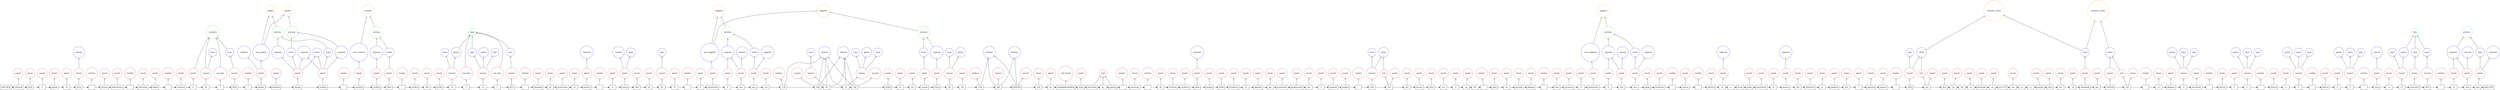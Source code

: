 digraph {
   rankdir=BT;
   edge [arrowhead=empty];

   subgraph {
      rank="source";
      edge [arrowhead=normal];
      node [shape=box];
      t0 [label="doc0_BOF"];
      t1 [label="tribunale"];
      t2 [label="civile"];
      t3 [label="e"];
      t4 [label="penale"];
      t5 [label="di"];
      t6 [label="ivrea"];
      t7 [label="\n"];
      t8 [label="sezione"];
      t9 [label="fallimentare"];
      t10 [label="\n"];
      t11 [label="fallimento"];
      t12 [label="kappa"];
      t13 [label="\n"];
      t14 [label="sentenza"];
      t15 [label="n"];
      t16 [label="40"];
      t17 [label="/"];
      t18 [label="2014"];
      t19 [label="\n"];
      t20 [label="giudice"];
      t21 [label="delegato"];
      t22 [label="simone"];
      t23 [label="michele"];
      t24 [label="\n"];
      t25 [label="curatore"];
      t26 [label="scalfaro"];
      t27 [label="fabio"];
      t28 [label="\n"];
      t29 [label="verifica"];
      t30 [label="dei"];
      t31 [label="crediti"];
      t32 [label="13"];
      t33 [label="/"];
      t34 [label="12"];
      t35 [label="/"];
      t36 [label="2011"];
      t37 [label="\n"];
      t38 [label="domanda"];
      t39 [label="di"];
      t40 [label="ammissione"];
      t41 [label="al"];
      t42 [label="passivo"];
      t43 [label="\n"];
      t44 [label="a"];
      t45 [label="norma"];
      t46 [label="dell"];
      t47 [label="art"];
      t48 [label="93"];
      t49 [label="lf"];
      t50 [label="\n"];
      t51 [label="il"];
      t52 [label="sottoscritto"];
      t53 [label="d"];
      t54 [label="oria"];
      t55 [label="luca"];
      t56 [label="con"];
      t57 [label="+39"];
      t58 [label="349"];
      t59 [label="00"];
      t60 [label="12"];
      t61 [label="158"];
      t62 [label="studio"];
      t63 [label="in"];
      t64 [label="via"];
      t65 [label="claudio"];
      t66 [label="traina"];
      t67 [label="24"];
      t68 [label="tel"];
      t69 [label="+39"];
      t70 [label="346"];
      t71 [label="8594782"];
      t72 [label="cod"];
      t73 [label="fis"];
      t74 [label="qcnpla88m04c983k"];
      t75 [label="email"];
      t76 [label="luca.doria"];
      t77 [label="@"];
      t78 [label="gmail.it"];
      t79 [label="\n"];
      t80 [label="premesso"];
      t81 [label="\n"];
      t82 [label="di"];
      t83 [label="risultare"];
      t84 [label="creditore"];
      t85 [label="della"];
      t86 [label="società"];
      t87 [label="fallita"];
      t88 [label="dichiarata"];
      t89 [label="in"];
      t90 [label="epigrafe"];
      t91 [label="per"];
      t92 [label="prestazioni"];
      t93 [label="professionali"];
      t94 [label="per"];
      t95 [label="i"];
      t96 [label="seguenti"];
      t97 [label="importi"];
      t98 [label="\n"];
      t99 [label="1923"];
      t100 [label="eur"];
      t101 [label="per"];
      t102 [label="onorari"];
      t103 [label="oltre"];
      t104 [label="iva"];
      t105 [label="e"];
      t106 [label="cp"];
      t107 [label="4%"];
      t108 [label="\n"];
      t109 [label="come"];
      t110 [label="da"];
      t111 [label="parcella"];
      t112 [label="allegata"];
      t113 [label="\n"];
      t114 [label="tanto"];
      t115 [label="premesso"];
      t116 [label="il"];
      t117 [label="sottoscritto"];
      t118 [label="d"];
      t119 [label="oria"];
      t120 [label="luca"];
      t121 [label="porge"];
      t122 [label="rispettosa"];
      t123 [label="\n"];
      t124 [label="istanza"];
      t125 [label="\n"];
      t126 [label="affinché"];
      t127 [label="la"];
      t128 [label="s.v"];
      t129 [label="ill.ma"];
      t130 [label="voglia"];
      t131 [label="ammetterlo"];
      t132 [label="al"];
      t133 [label="passivo"];
      t134 [label="del"];
      t135 [label="fallimento"];
      t136 [label="in"];
      t137 [label="epigrafe"];
      t138 [label="per"];
      t139 [label="i"];
      t140 [label="seguenti"];
      t141 [label="importi"];
      t142 [label="\n"];
      t143 [label="1923"];
      t144 [label="eur"];
      t145 [label="oltre"];
      t146 [label="cp"];
      t147 [label="4%"];
      t148 [label="al"];
      t149 [label="privilegio"];
      t150 [label="ex"];
      t151 [label="art.2753"];
      t152 [label="bis"];
      t153 [label="n.2"];
      t154 [label="c.c"];
      t155 [label="nonché"];
      t156 [label="oltre"];
      t157 [label="iva"];
      t158 [label="al"];
      t159 [label="chirografo"];
      t160 [label="per"];
      t161 [label="3330.00"];
      t162 [label="eur"];
      t163 [label="\n"];
      t164 [label="si"];
      t165 [label="allegano"];
      t166 [label="3"];
      t167 [label="documenti"];
      t168 [label="\n"];
      t169 [label="fattura"];
      t170 [label="n"];
      t171 [label="1"];
      t172 [label="\n"];
      t173 [label="fattura"];
      t174 [label="n"];
      t175 [label="2"];
      t176 [label="\n"];
      t177 [label="fattura"];
      t178 [label="n"];
      t179 [label="3"];
      t180 [label="\n"];
      t181 [label="ivrea"];
      t182 [label="li"];
      t183 [label="15"];
      t184 [label="settembre"];
      t185 [label="2013"];
      t186 [label="\n"];
      t187 [label="d"];
      t188 [label="oria"];
      t189 [label="luca"];
      t190 [label="doc0_EOF"];
      t0 -> t1;
      t1 -> t2;
      t2 -> t3;
      t3 -> t4;
      t4 -> t5;
      t5 -> t6;
      t6 -> t7;
      t7 -> t8;
      t8 -> t9;
      t9 -> t10;
      t10 -> t11;
      t11 -> t12;
      t12 -> t13;
      t13 -> t14;
      t14 -> t15;
      t15 -> t16;
      t16 -> t17;
      t17 -> t18;
      t18 -> t19;
      t19 -> t20;
      t20 -> t21;
      t21 -> t22;
      t22 -> t23;
      t23 -> t24;
      t24 -> t25;
      t25 -> t26;
      t26 -> t27;
      t27 -> t28;
      t28 -> t29;
      t29 -> t30;
      t30 -> t31;
      t31 -> t32;
      t32 -> t33;
      t33 -> t34;
      t34 -> t35;
      t35 -> t36;
      t36 -> t37;
      t37 -> t38;
      t38 -> t39;
      t39 -> t40;
      t40 -> t41;
      t41 -> t42;
      t42 -> t43;
      t43 -> t44;
      t44 -> t45;
      t45 -> t46;
      t46 -> t47;
      t47 -> t48;
      t48 -> t49;
      t49 -> t50;
      t50 -> t51;
      t51 -> t52;
      t52 -> t53;
      t53 -> t54;
      t54 -> t55;
      t55 -> t56;
      t56 -> t57;
      t57 -> t58;
      t58 -> t59;
      t59 -> t60;
      t60 -> t61;
      t61 -> t62;
      t62 -> t63;
      t63 -> t64;
      t64 -> t65;
      t65 -> t66;
      t66 -> t67;
      t67 -> t68;
      t68 -> t69;
      t69 -> t70;
      t70 -> t71;
      t71 -> t72;
      t72 -> t73;
      t73 -> t74;
      t74 -> t75;
      t75 -> t76;
      t76 -> t77;
      t77 -> t78;
      t78 -> t79;
      t79 -> t80;
      t80 -> t81;
      t81 -> t82;
      t82 -> t83;
      t83 -> t84;
      t84 -> t85;
      t85 -> t86;
      t86 -> t87;
      t87 -> t88;
      t88 -> t89;
      t89 -> t90;
      t90 -> t91;
      t91 -> t92;
      t92 -> t93;
      t93 -> t94;
      t94 -> t95;
      t95 -> t96;
      t96 -> t97;
      t97 -> t98;
      t98 -> t99;
      t99 -> t100;
      t100 -> t101;
      t101 -> t102;
      t102 -> t103;
      t103 -> t104;
      t104 -> t105;
      t105 -> t106;
      t106 -> t107;
      t107 -> t108;
      t108 -> t109;
      t109 -> t110;
      t110 -> t111;
      t111 -> t112;
      t112 -> t113;
      t113 -> t114;
      t114 -> t115;
      t115 -> t116;
      t116 -> t117;
      t117 -> t118;
      t118 -> t119;
      t119 -> t120;
      t120 -> t121;
      t121 -> t122;
      t122 -> t123;
      t123 -> t124;
      t124 -> t125;
      t125 -> t126;
      t126 -> t127;
      t127 -> t128;
      t128 -> t129;
      t129 -> t130;
      t130 -> t131;
      t131 -> t132;
      t132 -> t133;
      t133 -> t134;
      t134 -> t135;
      t135 -> t136;
      t136 -> t137;
      t137 -> t138;
      t138 -> t139;
      t139 -> t140;
      t140 -> t141;
      t141 -> t142;
      t142 -> t143;
      t143 -> t144;
      t144 -> t145;
      t145 -> t146;
      t146 -> t147;
      t147 -> t148;
      t148 -> t149;
      t149 -> t150;
      t150 -> t151;
      t151 -> t152;
      t152 -> t153;
      t153 -> t154;
      t154 -> t155;
      t155 -> t156;
      t156 -> t157;
      t157 -> t158;
      t158 -> t159;
      t159 -> t160;
      t160 -> t161;
      t161 -> t162;
      t162 -> t163;
      t163 -> t164;
      t164 -> t165;
      t165 -> t166;
      t166 -> t167;
      t167 -> t168;
      t168 -> t169;
      t169 -> t170;
      t170 -> t171;
      t171 -> t172;
      t172 -> t173;
      t173 -> t174;
      t174 -> t175;
      t175 -> t176;
      t176 -> t177;
      t177 -> t178;
      t178 -> t179;
      t179 -> t180;
      t180 -> t181;
      t181 -> t182;
      t182 -> t183;
      t183 -> t184;
      t184 -> t185;
      t185 -> t186;
      t186 -> t187;
      t187 -> t188;
      t188 -> t189;
      t189 -> t190;
   }

   subgraph {
      rank="same";
      node [color=red,shape=circle];
      tag128 [label=numero]; 
      tag129 [label=numero]; 
      tag130 [label=numero]; 
      tag131 [label=numero]; 
      tag132 [label=numero]; 
      tag133 [label=numero]; 
      tag134 [label=numero]; 
      tag135 [label=numero]; 
      tag136 [label=numero]; 
      tag137 [label=numero]; 
      tag138 [label=numero]; 
      tag139 [label=numero]; 
      tag140 [label=numero]; 
      tag141 [label=numero]; 
      tag142 [label=numero]; 
      tag143 [label=numero]; 
      tag144 [label=numero]; 
      tag145 [label=numero]; 
      tag146 [label=numero]; 
      tag147 [label=numero]; 
      tag148 [label=numero]; 
      tag149 [label=numero]; 
      tag0 [label=parola]; 
      tag1 [label=parola]; 
      tag2 [label=parola]; 
      tag3 [label=parola]; 
      tag4 [label=parola]; 
      tag5 [label=parola]; 
      tag6 [label=parola]; 
      tag7 [label=parola]; 
      tag8 [label=parola]; 
      tag9 [label=parola]; 
      tag10 [label=parola]; 
      tag11 [label=parola]; 
      tag12 [label=parola]; 
      tag13 [label=parola]; 
      tag14 [label=parola]; 
      tag15 [label=parola]; 
      tag16 [label=parola]; 
      tag17 [label=parola]; 
      tag18 [label=parola]; 
      tag19 [label=parola]; 
      tag20 [label=parola]; 
      tag21 [label=parola]; 
      tag22 [label=parola]; 
      tag23 [label=parola]; 
      tag24 [label=parola]; 
      tag25 [label=parola]; 
      tag26 [label=parola]; 
      tag27 [label=parola]; 
      tag28 [label=parola]; 
      tag29 [label=parola]; 
      tag30 [label=parola]; 
      tag31 [label=parola]; 
      tag32 [label=parola]; 
      tag33 [label=parola]; 
      tag34 [label=parola]; 
      tag35 [label=parola]; 
      tag36 [label=parola]; 
      tag37 [label=parola]; 
      tag38 [label=parola]; 
      tag39 [label=parola]; 
      tag40 [label=parola]; 
      tag41 [label=parola]; 
      tag42 [label=parola]; 
      tag43 [label=parola]; 
      tag44 [label=parola]; 
      tag45 [label=parola]; 
      tag46 [label=parola]; 
      tag47 [label=parola]; 
      tag48 [label=parola]; 
      tag49 [label=parola]; 
      tag50 [label=parola]; 
      tag51 [label=parola]; 
      tag52 [label=parola]; 
      tag53 [label=parola]; 
      tag54 [label=parola]; 
      tag55 [label=parola]; 
      tag56 [label=parola]; 
      tag57 [label=parola]; 
      tag58 [label=parola]; 
      tag59 [label=parola]; 
      tag60 [label=parola]; 
      tag61 [label=parola]; 
      tag62 [label=parola]; 
      tag63 [label=parola]; 
      tag64 [label=parola]; 
      tag65 [label=parola]; 
      tag66 [label=parola]; 
      tag67 [label=parola]; 
      tag68 [label=parola]; 
      tag69 [label=parola]; 
      tag70 [label=parola]; 
      tag71 [label=parola]; 
      tag72 [label=parola]; 
      tag73 [label=parola]; 
      tag74 [label=parola]; 
      tag75 [label=parola]; 
      tag76 [label=parola]; 
      tag77 [label=parola]; 
      tag78 [label=parola]; 
      tag79 [label=parola]; 
      tag80 [label=parola]; 
      tag81 [label=parola]; 
      tag82 [label=parola]; 
      tag83 [label=parola]; 
      tag84 [label=parola]; 
      tag85 [label=parola]; 
      tag86 [label=parola]; 
      tag87 [label=parola]; 
      tag88 [label=parola]; 
      tag89 [label=parola]; 
      tag90 [label=parola]; 
      tag91 [label=parola]; 
      tag92 [label=parola]; 
      tag93 [label=parola]; 
      tag94 [label=parola]; 
      tag95 [label=parola]; 
      tag96 [label=parola]; 
      tag97 [label=parola]; 
      tag98 [label=parola]; 
      tag99 [label=parola]; 
      tag100 [label=parola]; 
      tag101 [label=parola]; 
      tag102 [label=parola]; 
      tag103 [label=parola]; 
      tag104 [label=parola]; 
      tag105 [label=parola]; 
      tag106 [label=parola]; 
      tag107 [label=parola]; 
      tag108 [label=parola]; 
      tag109 [label=parola]; 
      tag110 [label=parola]; 
      tag111 [label=parola]; 
      tag112 [label=parola]; 
      tag113 [label=parola]; 
      tag114 [label=parola]; 
      tag115 [label=parola]; 
      tag116 [label=parola]; 
      tag117 [label=parola]; 
      tag118 [label=parola]; 
      tag119 [label=parola]; 
      tag120 [label=parola]; 
      tag121 [label=parola]; 
      tag122 [label=parola]; 
      tag123 [label=parola]; 
      tag124 [label=parola]; 
      tag125 [label=parola]; 
      tag126 [label=parola]; 
      tag127 [label=parola]; 
      tag150 [label=newline]; 
      tag151 [label=newline]; 
      tag152 [label=newline]; 
      tag153 [label=newline]; 
      tag154 [label=newline]; 
      tag155 [label=newline]; 
      tag156 [label=newline]; 
      tag157 [label=newline]; 
      tag158 [label=newline]; 
      tag159 [label=newline]; 
      tag160 [label=newline]; 
      tag161 [label=newline]; 
      tag162 [label=newline]; 
      tag163 [label=newline]; 
      tag164 [label=newline]; 
      tag165 [label=newline]; 
      tag166 [label=newline]; 
      tag167 [label=newline]; 
      tag168 [label=newline]; 
      tag169 [label=newline]; 
      tag170 [label=newline]; 
      tag171 [label=newline]; 
      tag172 [label=newline]; 
      tag267 [label=euro]; 
      tag268 [label=euro]; 
      tag269 [label=euro]; 
      tag183 [label=mail]; 
      tag182 [label=cod_fiscale]; 
      tag173 [label=sep_data]; 
      tag174 [label=sep_data]; 
      tag175 [label=sep_data]; 
      tag184 [label=prefisso]; 
      tag185 [label=prefisso]; 
   }

   subgraph {
      rank="same";
      node [color=blue,shape=circle];
      tag273 [label=chiro]; 
      tag257 [label=sym_soggetto]; 
      tag258 [label=sym_soggetto]; 
      tag262 [label=sym_curatore]; 
      tag264 [label=sym_giudice]; 
      tag190 [label=cognome]; 
      tag191 [label=cognome]; 
      tag192 [label=cognome]; 
      tag193 [label=cognome]; 
      tag194 [label=cognome]; 
      tag195 [label=cognome]; 
      tag196 [label=cognome]; 
      tag197 [label=cognome]; 
      tag198 [label=cognome]; 
      tag199 [label=cognome]; 
      tag200 [label=cognome]; 
      tag201 [label=cognome]; 
      tag202 [label=cognome]; 
      tag203 [label=cognome]; 
      tag204 [label=cognome]; 
      tag205 [label=cognome]; 
      tag206 [label=nome]; 
      tag207 [label=nome]; 
      tag208 [label=nome]; 
      tag209 [label=nome]; 
      tag210 [label=nome]; 
      tag211 [label=nome]; 
      tag212 [label=nome]; 
      tag213 [label=nome]; 
      tag214 [label=nome]; 
      tag270 [label=valuta]; 
      tag271 [label=valuta]; 
      tag272 [label=valuta]; 
      tag176 [label=comune]; 
      tag177 [label=comune]; 
      tag178 [label=comune]; 
      tag179 [label=comune]; 
      tag180 [label=comune]; 
      tag181 [label=comune]; 
      tag222 [label=giorno]; 
      tag223 [label=giorno]; 
      tag224 [label=giorno]; 
      tag225 [label=giorno]; 
      tag226 [label=giorno]; 
      tag227 [label=giorno]; 
      tag228 [label=giorno]; 
      tag229 [label=giorno]; 
      tag230 [label=giorno]; 
      tag231 [label=mese]; 
      tag232 [label=mese]; 
      tag233 [label=mese]; 
      tag234 [label=mese]; 
      tag235 [label=mese]; 
      tag236 [label=mese]; 
      tag237 [label=mese]; 
      tag238 [label=anno]; 
      tag239 [label=anno]; 
      tag240 [label=anno]; 
      tag241 [label=anno]; 
      tag242 [label=anno]; 
      tag243 [label=anno]; 
      tag244 [label=anno]; 
      tag245 [label=anno]; 
      tag246 [label=anno]; 
      tag247 [label=anno]; 
      tag248 [label=anno]; 
      tag249 [label=anno]; 
      tag250 [label=anno]; 
      tag251 [label=anno]; 
      tag252 [label=anno]; 
      tag253 [label=anno]; 
      tag254 [label=anno]; 
      tag186 [label=telefono]; 
      tag187 [label=telefono]; 
      tag188 [label=telefono]; 
      tag189 [label=telefono]; 
   }

   subgraph {
      rank="same";
      node [color=green,shape=circle];
      tag255 [label=data]; 
      tag256 [label=data]; 
      tag215 [label=persona]; 
      tag216 [label=persona]; 
      tag217 [label=persona]; 
      tag218 [label=persona]; 
      tag219 [label=persona]; 
      tag220 [label=persona]; 
      tag221 [label=persona]; 
      tag276 [label=n_pratica]; 
   }

   subgraph {
      rank="same";
      node [color=orange,shape=circle];
      tag259 [label=soggetto]; 
      tag260 [label=soggetto]; 
      tag261 [label=soggetto]; 
      tag263 [label=curatore]; 
      tag265 [label=giudice]; 
      tag266 [label=giudice]; 
      tag274 [label=richiesta_valuta]; 
      tag275 [label=richiesta_valuta]; 
   }
   t1 -> tag0;
   t2 -> tag1;
   t3 -> tag2;
   t4 -> tag3;
   t5 -> tag4;
   t6 -> tag5;
   t8 -> tag6;
   t9 -> tag7;
   t11 -> tag8;
   t12 -> tag9;
   t14 -> tag10;
   t15 -> tag11;
   t20 -> tag12;
   t21 -> tag13;
   t22 -> tag14;
   t23 -> tag15;
   t25 -> tag16;
   t26 -> tag17;
   t27 -> tag18;
   t29 -> tag19;
   t30 -> tag20;
   t31 -> tag21;
   t38 -> tag22;
   t39 -> tag23;
   t40 -> tag24;
   t41 -> tag25;
   t42 -> tag26;
   t44 -> tag27;
   t45 -> tag28;
   t46 -> tag29;
   t47 -> tag30;
   t49 -> tag31;
   t51 -> tag32;
   t52 -> tag33;
   t53 -> tag34;
   t54 -> tag35;
   t55 -> tag36;
   t56 -> tag37;
   t62 -> tag38;
   t63 -> tag39;
   t64 -> tag40;
   t65 -> tag41;
   t66 -> tag42;
   t68 -> tag43;
   t72 -> tag44;
   t73 -> tag45;
   t75 -> tag46;
   t80 -> tag47;
   t82 -> tag48;
   t83 -> tag49;
   t84 -> tag50;
   t85 -> tag51;
   t86 -> tag52;
   t87 -> tag53;
   t88 -> tag54;
   t89 -> tag55;
   t90 -> tag56;
   t91 -> tag57;
   t92 -> tag58;
   t93 -> tag59;
   t94 -> tag60;
   t95 -> tag61;
   t96 -> tag62;
   t97 -> tag63;
   t100 -> tag64;
   t101 -> tag65;
   t102 -> tag66;
   t103 -> tag67;
   t104 -> tag68;
   t105 -> tag69;
   t106 -> tag70;
   t109 -> tag71;
   t110 -> tag72;
   t111 -> tag73;
   t112 -> tag74;
   t114 -> tag75;
   t115 -> tag76;
   t116 -> tag77;
   t117 -> tag78;
   t118 -> tag79;
   t119 -> tag80;
   t120 -> tag81;
   t121 -> tag82;
   t122 -> tag83;
   t124 -> tag84;
   t126 -> tag85;
   t127 -> tag86;
   t130 -> tag87;
   t131 -> tag88;
   t132 -> tag89;
   t133 -> tag90;
   t134 -> tag91;
   t135 -> tag92;
   t136 -> tag93;
   t137 -> tag94;
   t138 -> tag95;
   t139 -> tag96;
   t140 -> tag97;
   t141 -> tag98;
   t144 -> tag99;
   t145 -> tag100;
   t146 -> tag101;
   t148 -> tag102;
   t149 -> tag103;
   t150 -> tag104;
   t152 -> tag105;
   t155 -> tag106;
   t156 -> tag107;
   t157 -> tag108;
   t158 -> tag109;
   t159 -> tag110;
   t160 -> tag111;
   t162 -> tag112;
   t164 -> tag113;
   t165 -> tag114;
   t167 -> tag115;
   t169 -> tag116;
   t170 -> tag117;
   t173 -> tag118;
   t174 -> tag119;
   t177 -> tag120;
   t178 -> tag121;
   t181 -> tag122;
   t182 -> tag123;
   t184 -> tag124;
   t187 -> tag125;
   t188 -> tag126;
   t189 -> tag127;
   t16 -> tag128;
   t18 -> tag129;
   t32 -> tag130;
   t34 -> tag131;
   t36 -> tag132;
   t48 -> tag133;
   t58 -> tag134;
   t59 -> tag135;
   t60 -> tag136;
   t61 -> tag137;
   t67 -> tag138;
   t70 -> tag139;
   t71 -> tag140;
   t99 -> tag141;
   t143 -> tag142;
   t161 -> tag143;
   t166 -> tag144;
   t171 -> tag145;
   t175 -> tag146;
   t179 -> tag147;
   t183 -> tag148;
   t185 -> tag149;
   t7 -> tag150;
   t10 -> tag151;
   t13 -> tag152;
   t19 -> tag153;
   t24 -> tag154;
   t28 -> tag155;
   t37 -> tag156;
   t43 -> tag157;
   t50 -> tag158;
   t79 -> tag159;
   t81 -> tag160;
   t98 -> tag161;
   t108 -> tag162;
   t113 -> tag163;
   t123 -> tag164;
   t125 -> tag165;
   t142 -> tag166;
   t163 -> tag167;
   t168 -> tag168;
   t172 -> tag169;
   t176 -> tag170;
   t180 -> tag171;
   t186 -> tag172;
   t17 -> tag173;
   t33 -> tag174;
   t35 -> tag175;
   tag5 -> tag176;
   tag28 -> tag177;
   tag35 -> tag178;
   tag80 -> tag179;
   tag122 -> tag180;
   tag126 -> tag181;
   t74 -> tag182;
   t76 -> tag183;
   t77 -> tag183;
   t78 -> tag183;
   t57 -> tag184;
   t69 -> tag185;
   t57 -> tag186;
   t58 -> tag186;
   t59 -> tag186;
   t60 -> tag186;
   t61 -> tag186;
   t58 -> tag187;
   t59 -> tag187;
   t60 -> tag187;
   t61 -> tag187;
   t69 -> tag188;
   t70 -> tag188;
   t71 -> tag188;
   t70 -> tag189;
   t71 -> tag189;
   tag14 -> tag190;
   tag15 -> tag190;
   tag34 -> tag191;
   tag35 -> tag191;
   tag79 -> tag192;
   tag80 -> tag192;
   tag125 -> tag193;
   tag126 -> tag193;
   tag12 -> tag194;
   tag14 -> tag195;
   tag15 -> tag196;
   tag17 -> tag197;
   tag26 -> tag198;
   tag36 -> tag199;
   tag42 -> tag200;
   tag51 -> tag201;
   tag81 -> tag202;
   tag86 -> tag203;
   tag90 -> tag204;
   tag127 -> tag205;
   tag14 -> tag206;
   tag15 -> tag206;
   tag14 -> tag207;
   tag15 -> tag208;
   tag18 -> tag209;
   tag28 -> tag210;
   tag36 -> tag211;
   tag41 -> tag212;
   tag81 -> tag213;
   tag127 -> tag214;
   tag195 -> tag215;
   tag208 -> tag215;
   tag197 -> tag216;
   tag209 -> tag216;
   tag191 -> tag217;
   tag211 -> tag217;
   tag192 -> tag218;
   tag213 -> tag218;
   tag193 -> tag219;
   tag214 -> tag219;
   tag196 -> tag220;
   tag207 -> tag220;
   tag200 -> tag221;
   tag212 -> tag221;
   tag130 -> tag222;
   tag131 -> tag223;
   tag136 -> tag224;
   tag138 -> tag225;
   tag144 -> tag226;
   tag145 -> tag227;
   tag146 -> tag228;
   tag147 -> tag229;
   tag148 -> tag230;
   tag131 -> tag231;
   tag136 -> tag232;
   tag144 -> tag233;
   tag145 -> tag234;
   tag146 -> tag235;
   tag147 -> tag236;
   tag124 -> tag237;
   tag129 -> tag238;
   tag132 -> tag239;
   tag141 -> tag240;
   tag142 -> tag241;
   tag149 -> tag242;
   tag128 -> tag243;
   tag130 -> tag244;
   tag131 -> tag245;
   tag133 -> tag246;
   tag135 -> tag247;
   tag136 -> tag248;
   tag138 -> tag249;
   tag144 -> tag250;
   tag145 -> tag251;
   tag146 -> tag252;
   tag147 -> tag253;
   tag148 -> tag254;
   tag222 -> tag255;
   tag231 -> tag255;
   tag239 -> tag255;
   tag174 -> tag255;
   tag175 -> tag255;
   tag230 -> tag256;
   tag237 -> tag256;
   tag242 -> tag256;
   tag33 -> tag257;
   tag78 -> tag258;
   tag217 -> tag259;
   tag257 -> tag259;
   tag218 -> tag260;
   tag258 -> tag260;
   tag221 -> tag261;
   tag257 -> tag261;
   tag16 -> tag262;
   tag216 -> tag263;
   tag262 -> tag263;
   tag12 -> tag264;
   tag215 -> tag265;
   tag264 -> tag265;
   tag220 -> tag266;
   tag264 -> tag266;
   t100 -> tag267;
   t144 -> tag268;
   t162 -> tag269;
   tag141 -> tag270;
   tag267 -> tag270;
   tag142 -> tag271;
   tag268 -> tag271;
   tag143 -> tag272;
   tag269 -> tag272;
   tag110 -> tag273;
   tag273 -> tag274;
   tag271 -> tag274;
   tag273 -> tag275;
   tag272 -> tag275;
   tag128 -> tag276;
   tag238 -> tag276;
   tag11 -> tag276;
   tag173 -> tag276;
}
